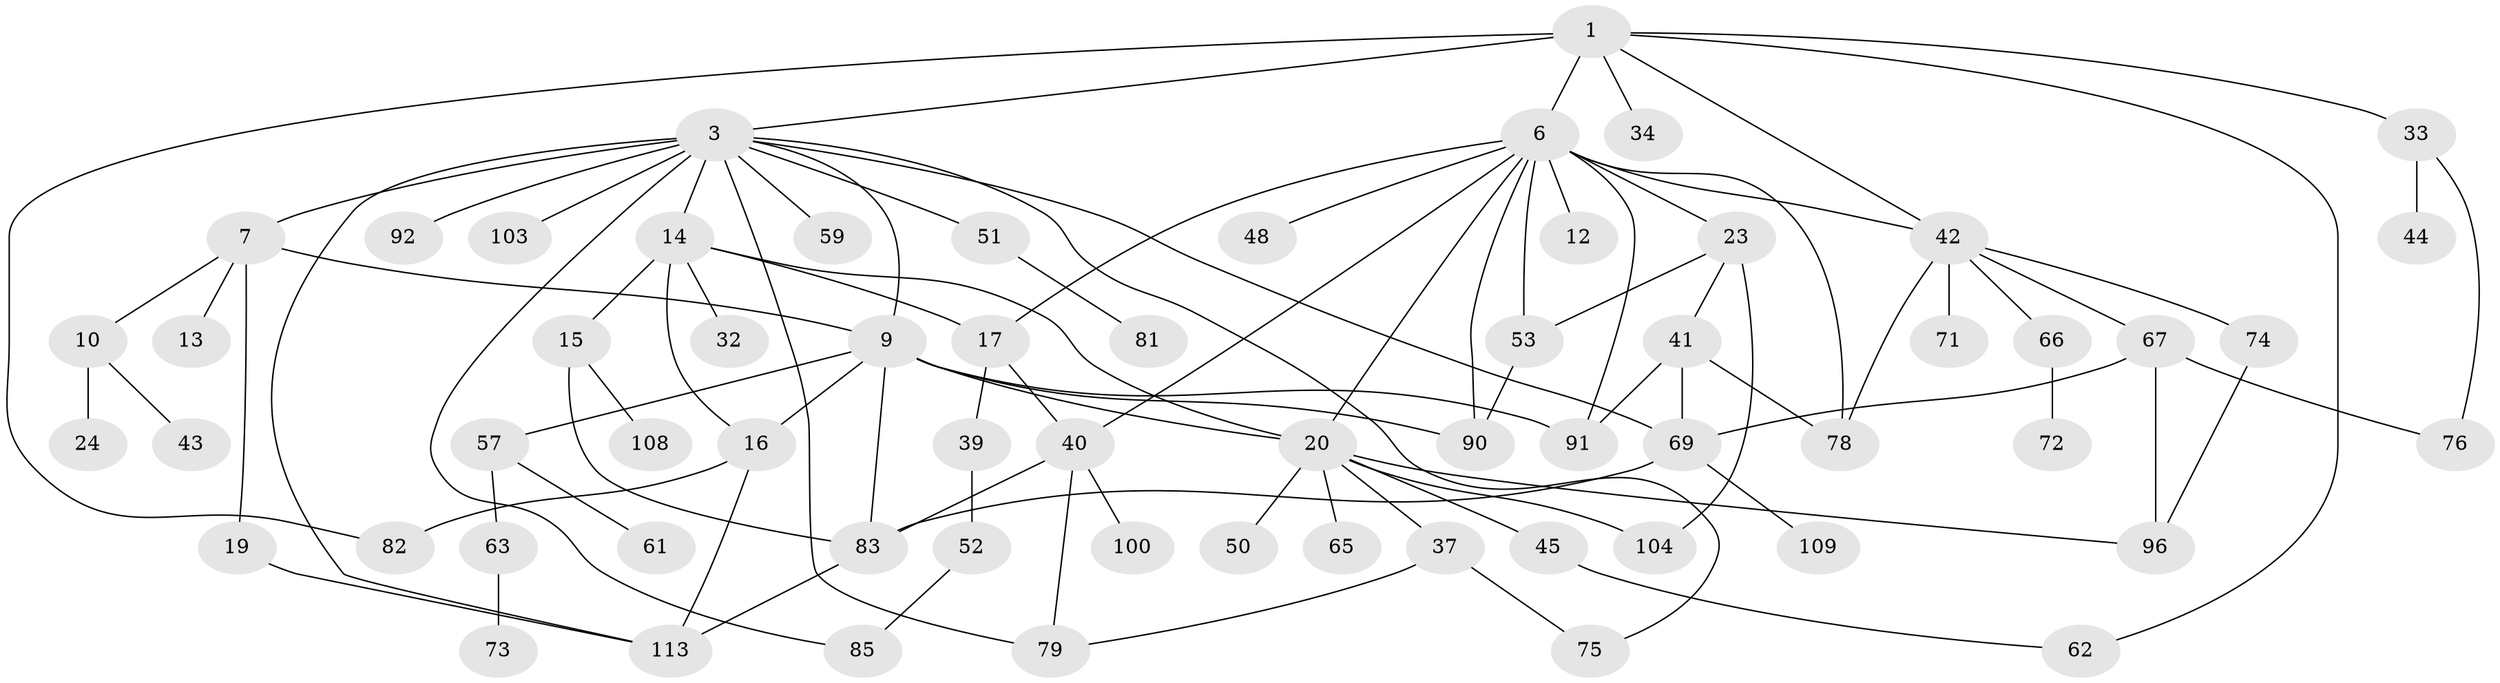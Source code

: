 // original degree distribution, {3: 0.1889763779527559, 6: 0.031496062992125984, 4: 0.07874015748031496, 5: 0.09448818897637795, 11: 0.007874015748031496, 2: 0.3228346456692913, 1: 0.2755905511811024}
// Generated by graph-tools (version 1.1) at 2025/13/03/09/25 04:13:34]
// undirected, 63 vertices, 94 edges
graph export_dot {
graph [start="1"]
  node [color=gray90,style=filled];
  1 [super="+2+5+21"];
  3 [super="+126+27+4"];
  6 [super="+86+8+26+22+64+116"];
  7 [super="+11+47"];
  9 [super="+29"];
  10 [super="+77+28"];
  12;
  13;
  14;
  15 [super="+93"];
  16 [super="+35+88"];
  17 [super="+107+18"];
  19 [super="+54"];
  20 [super="+30"];
  23 [super="+36+111"];
  24;
  32;
  33 [super="+68"];
  34 [super="+60"];
  37 [super="+110"];
  39;
  40 [super="+125"];
  41 [super="+87"];
  42 [super="+70"];
  43;
  44;
  45;
  48 [super="+58"];
  50 [super="+98"];
  51;
  52;
  53 [super="+55"];
  57 [super="+120"];
  59;
  61;
  62;
  63;
  65;
  66;
  67;
  69 [super="+84"];
  71;
  72;
  73;
  74;
  75;
  76;
  78;
  79;
  81;
  82;
  83 [super="+99+95"];
  85;
  90;
  91 [super="+105"];
  92;
  96 [super="+97"];
  100;
  103 [super="+118"];
  104;
  108;
  109;
  113 [super="+123+114"];
  1 -- 33;
  1 -- 3;
  1 -- 6 [weight=2];
  1 -- 34;
  1 -- 82;
  1 -- 62;
  1 -- 42;
  3 -- 7 [weight=2];
  3 -- 14;
  3 -- 85;
  3 -- 51;
  3 -- 69;
  3 -- 9;
  3 -- 59;
  3 -- 113;
  3 -- 103;
  3 -- 75;
  3 -- 92;
  3 -- 79;
  6 -- 12;
  6 -- 23;
  6 -- 20;
  6 -- 78;
  6 -- 48;
  6 -- 42;
  6 -- 53;
  6 -- 40;
  6 -- 90;
  6 -- 91;
  6 -- 17;
  7 -- 9;
  7 -- 10;
  7 -- 19;
  7 -- 13;
  9 -- 57;
  9 -- 83;
  9 -- 20;
  9 -- 16;
  9 -- 91;
  9 -- 90;
  10 -- 24;
  10 -- 43;
  14 -- 15;
  14 -- 16;
  14 -- 17;
  14 -- 20;
  14 -- 32;
  15 -- 108;
  15 -- 83;
  16 -- 82;
  16 -- 113;
  17 -- 39;
  17 -- 40;
  19 -- 113;
  20 -- 50;
  20 -- 96;
  20 -- 65;
  20 -- 37;
  20 -- 104;
  20 -- 45;
  23 -- 104;
  23 -- 41;
  23 -- 53;
  33 -- 44;
  33 -- 76;
  37 -- 75;
  37 -- 79;
  39 -- 52;
  40 -- 100;
  40 -- 79;
  40 -- 83;
  41 -- 69;
  41 -- 91;
  41 -- 78;
  42 -- 66;
  42 -- 67;
  42 -- 71;
  42 -- 74;
  42 -- 78;
  45 -- 62;
  51 -- 81;
  52 -- 85;
  53 -- 90;
  57 -- 61;
  57 -- 63;
  63 -- 73;
  66 -- 72;
  67 -- 76;
  67 -- 96;
  67 -- 69;
  69 -- 109;
  69 -- 83;
  74 -- 96;
  83 -- 113;
}
